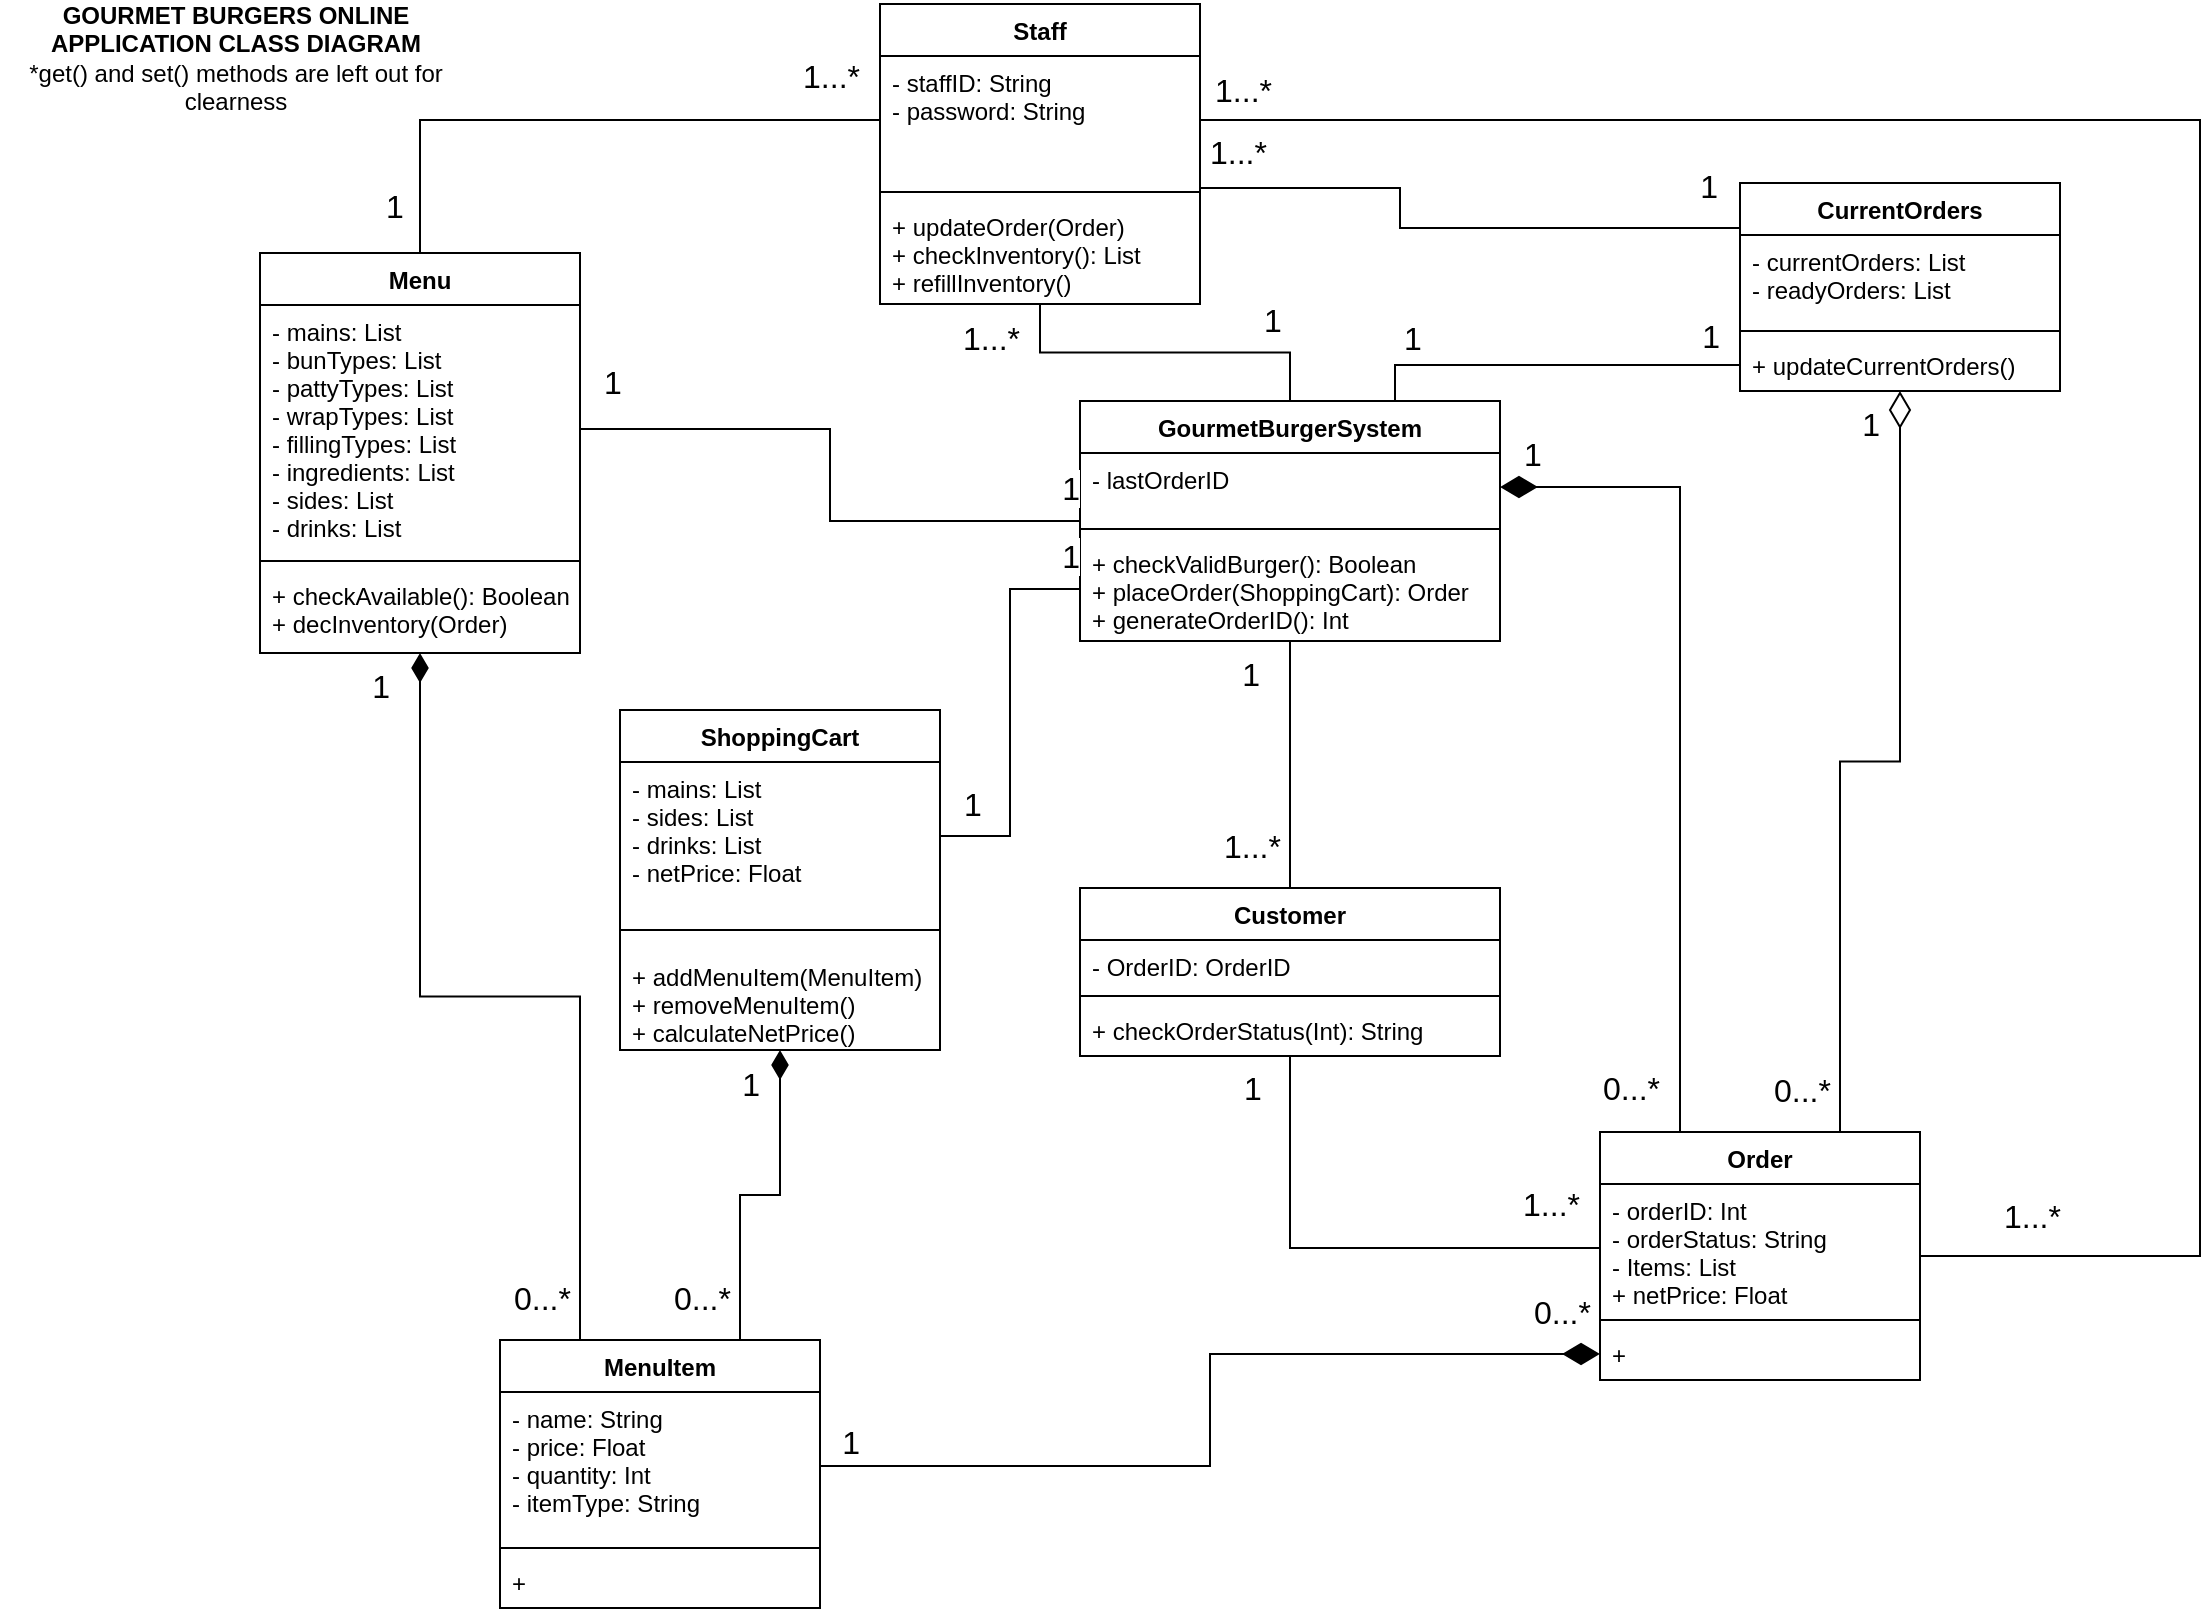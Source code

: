 <mxfile version="10.5.4"><diagram id="sMHqVmS_ihXNLHZy0iHI" name="Page-1"><mxGraphModel dx="1358" dy="824" grid="1" gridSize="10" guides="1" tooltips="1" connect="1" arrows="1" fold="1" page="1" pageScale="1" pageWidth="1169" pageHeight="827" math="0" shadow="0"><root><mxCell id="0"/><mxCell id="1" parent="0"/><mxCell id="6xyx2S-svhOi8dPvi-K7-39" value="Order" style="swimlane;fontStyle=1;align=center;verticalAlign=top;childLayout=stackLayout;horizontal=1;startSize=26;horizontalStack=0;resizeParent=1;resizeParentMax=0;resizeLast=0;collapsible=1;marginBottom=0;" vertex="1" parent="1"><mxGeometry x="800" y="582" width="160" height="124" as="geometry"><mxRectangle x="810" y="415" width="60" height="26" as="alternateBounds"/></mxGeometry></mxCell><mxCell id="6xyx2S-svhOi8dPvi-K7-40" value="- orderID: Int&#10;- orderStatus: String&#10;- Items: List &#10;+ netPrice: Float&#10;" style="text;strokeColor=none;fillColor=none;align=left;verticalAlign=top;spacingLeft=4;spacingRight=4;overflow=hidden;rotatable=0;points=[[0,0.5],[1,0.5]];portConstraint=eastwest;" vertex="1" parent="6xyx2S-svhOi8dPvi-K7-39"><mxGeometry y="26" width="160" height="64" as="geometry"/></mxCell><mxCell id="6xyx2S-svhOi8dPvi-K7-41" value="" style="line;strokeWidth=1;fillColor=none;align=left;verticalAlign=middle;spacingTop=-1;spacingLeft=3;spacingRight=3;rotatable=0;labelPosition=right;points=[];portConstraint=eastwest;" vertex="1" parent="6xyx2S-svhOi8dPvi-K7-39"><mxGeometry y="90" width="160" height="8" as="geometry"/></mxCell><mxCell id="6xyx2S-svhOi8dPvi-K7-42" value="+" style="text;strokeColor=none;fillColor=none;align=left;verticalAlign=top;spacingLeft=4;spacingRight=4;overflow=hidden;rotatable=0;points=[[0,0.5],[1,0.5]];portConstraint=eastwest;" vertex="1" parent="6xyx2S-svhOi8dPvi-K7-39"><mxGeometry y="98" width="160" height="26" as="geometry"/></mxCell><mxCell id="6xyx2S-svhOi8dPvi-K7-44" value="ShoppingCart" style="swimlane;fontStyle=1;align=center;verticalAlign=top;childLayout=stackLayout;horizontal=1;startSize=26;horizontalStack=0;resizeParent=1;resizeParentMax=0;resizeLast=0;collapsible=1;marginBottom=0;" vertex="1" parent="1"><mxGeometry x="310" y="371" width="160" height="170" as="geometry"><mxRectangle x="230" y="140" width="110" height="26" as="alternateBounds"/></mxGeometry></mxCell><mxCell id="6xyx2S-svhOi8dPvi-K7-45" value="- mains: List&#10;- sides: List&#10;- drinks: List&#10;- netPrice: Float&#10;" style="text;strokeColor=none;fillColor=none;align=left;verticalAlign=top;spacingLeft=4;spacingRight=4;overflow=hidden;rotatable=0;points=[[0,0.5],[1,0.5]];portConstraint=eastwest;" vertex="1" parent="6xyx2S-svhOi8dPvi-K7-44"><mxGeometry y="26" width="160" height="74" as="geometry"/></mxCell><mxCell id="6xyx2S-svhOi8dPvi-K7-46" value="" style="line;strokeWidth=1;fillColor=none;align=left;verticalAlign=middle;spacingTop=-1;spacingLeft=3;spacingRight=3;rotatable=0;labelPosition=right;points=[];portConstraint=eastwest;" vertex="1" parent="6xyx2S-svhOi8dPvi-K7-44"><mxGeometry y="100" width="160" height="20" as="geometry"/></mxCell><mxCell id="6xyx2S-svhOi8dPvi-K7-47" value="+ addMenuItem(MenuItem)&#10;+ removeMenuItem()&#10;+ calculateNetPrice()&#10;" style="text;strokeColor=none;fillColor=none;align=left;verticalAlign=top;spacingLeft=4;spacingRight=4;overflow=hidden;rotatable=0;points=[[0,0.5],[1,0.5]];portConstraint=eastwest;" vertex="1" parent="6xyx2S-svhOi8dPvi-K7-44"><mxGeometry y="120" width="160" height="50" as="geometry"/></mxCell><mxCell id="6xyx2S-svhOi8dPvi-K7-48" value="GourmetBurgerSystem" style="swimlane;fontStyle=1;align=center;verticalAlign=top;childLayout=stackLayout;horizontal=1;startSize=26;horizontalStack=0;resizeParent=1;resizeParentMax=0;resizeLast=0;collapsible=1;marginBottom=0;" vertex="1" parent="1"><mxGeometry x="540" y="216.5" width="210" height="120" as="geometry"><mxRectangle x="720" y="63" width="160" height="26" as="alternateBounds"/></mxGeometry></mxCell><mxCell id="6xyx2S-svhOi8dPvi-K7-49" value="- lastOrderID" style="text;strokeColor=none;fillColor=none;align=left;verticalAlign=top;spacingLeft=4;spacingRight=4;overflow=hidden;rotatable=0;points=[[0,0.5],[1,0.5]];portConstraint=eastwest;" vertex="1" parent="6xyx2S-svhOi8dPvi-K7-48"><mxGeometry y="26" width="210" height="34" as="geometry"/></mxCell><mxCell id="6xyx2S-svhOi8dPvi-K7-50" value="" style="line;strokeWidth=1;fillColor=none;align=left;verticalAlign=middle;spacingTop=-1;spacingLeft=3;spacingRight=3;rotatable=0;labelPosition=right;points=[];portConstraint=eastwest;" vertex="1" parent="6xyx2S-svhOi8dPvi-K7-48"><mxGeometry y="60" width="210" height="8" as="geometry"/></mxCell><mxCell id="6xyx2S-svhOi8dPvi-K7-51" value="+ checkValidBurger(): Boolean&#10;+ placeOrder(ShoppingCart): Order&#10;+ generateOrderID(): Int&#10;&#10;" style="text;strokeColor=none;fillColor=none;align=left;verticalAlign=top;spacingLeft=4;spacingRight=4;overflow=hidden;rotatable=0;points=[[0,0.5],[1,0.5]];portConstraint=eastwest;" vertex="1" parent="6xyx2S-svhOi8dPvi-K7-48"><mxGeometry y="68" width="210" height="52" as="geometry"/></mxCell><mxCell id="6xyx2S-svhOi8dPvi-K7-52" value="CurrentOrders" style="swimlane;fontStyle=1;align=center;verticalAlign=top;childLayout=stackLayout;horizontal=1;startSize=26;horizontalStack=0;resizeParent=1;resizeParentMax=0;resizeLast=0;collapsible=1;marginBottom=0;" vertex="1" parent="1"><mxGeometry x="870" y="107.5" width="160" height="104" as="geometry"><mxRectangle x="950" y="5" width="110" height="26" as="alternateBounds"/></mxGeometry></mxCell><mxCell id="6xyx2S-svhOi8dPvi-K7-53" value="- currentOrders: List&#10;- readyOrders: List&#10;" style="text;strokeColor=none;fillColor=none;align=left;verticalAlign=top;spacingLeft=4;spacingRight=4;overflow=hidden;rotatable=0;points=[[0,0.5],[1,0.5]];portConstraint=eastwest;" vertex="1" parent="6xyx2S-svhOi8dPvi-K7-52"><mxGeometry y="26" width="160" height="44" as="geometry"/></mxCell><mxCell id="6xyx2S-svhOi8dPvi-K7-54" value="" style="line;strokeWidth=1;fillColor=none;align=left;verticalAlign=middle;spacingTop=-1;spacingLeft=3;spacingRight=3;rotatable=0;labelPosition=right;points=[];portConstraint=eastwest;" vertex="1" parent="6xyx2S-svhOi8dPvi-K7-52"><mxGeometry y="70" width="160" height="8" as="geometry"/></mxCell><mxCell id="6xyx2S-svhOi8dPvi-K7-55" value="+ updateCurrentOrders()" style="text;strokeColor=none;fillColor=none;align=left;verticalAlign=top;spacingLeft=4;spacingRight=4;overflow=hidden;rotatable=0;points=[[0,0.5],[1,0.5]];portConstraint=eastwest;" vertex="1" parent="6xyx2S-svhOi8dPvi-K7-52"><mxGeometry y="78" width="160" height="26" as="geometry"/></mxCell><mxCell id="6xyx2S-svhOi8dPvi-K7-62" value="Staff" style="swimlane;fontStyle=1;align=center;verticalAlign=top;childLayout=stackLayout;horizontal=1;startSize=26;horizontalStack=0;resizeParent=1;resizeParentMax=0;resizeLast=0;collapsible=1;marginBottom=0;" vertex="1" parent="1"><mxGeometry x="440" y="18" width="160" height="150" as="geometry"><mxRectangle x="840" y="122" width="60" height="26" as="alternateBounds"/></mxGeometry></mxCell><mxCell id="6xyx2S-svhOi8dPvi-K7-63" value="- staffID: String&#10;- password: String&#10;" style="text;strokeColor=none;fillColor=none;align=left;verticalAlign=top;spacingLeft=4;spacingRight=4;overflow=hidden;rotatable=0;points=[[0,0.5],[1,0.5]];portConstraint=eastwest;" vertex="1" parent="6xyx2S-svhOi8dPvi-K7-62"><mxGeometry y="26" width="160" height="64" as="geometry"/></mxCell><mxCell id="6xyx2S-svhOi8dPvi-K7-64" value="" style="line;strokeWidth=1;fillColor=none;align=left;verticalAlign=middle;spacingTop=-1;spacingLeft=3;spacingRight=3;rotatable=0;labelPosition=right;points=[];portConstraint=eastwest;" vertex="1" parent="6xyx2S-svhOi8dPvi-K7-62"><mxGeometry y="90" width="160" height="8" as="geometry"/></mxCell><mxCell id="6xyx2S-svhOi8dPvi-K7-65" value="+ updateOrder(Order)&#10;+ checkInventory(): List&#10;+ refillInventory()" style="text;strokeColor=none;fillColor=none;align=left;verticalAlign=top;spacingLeft=4;spacingRight=4;overflow=hidden;rotatable=0;points=[[0,0.5],[1,0.5]];portConstraint=eastwest;" vertex="1" parent="6xyx2S-svhOi8dPvi-K7-62"><mxGeometry y="98" width="160" height="52" as="geometry"/></mxCell><mxCell id="6xyx2S-svhOi8dPvi-K7-84" value="Customer" style="swimlane;fontStyle=1;align=center;verticalAlign=top;childLayout=stackLayout;horizontal=1;startSize=26;horizontalStack=0;resizeParent=1;resizeParentMax=0;resizeLast=0;collapsible=1;marginBottom=0;" vertex="1" parent="1"><mxGeometry x="540" y="460" width="210" height="84" as="geometry"><mxRectangle x="470" y="367" width="80" height="26" as="alternateBounds"/></mxGeometry></mxCell><mxCell id="6xyx2S-svhOi8dPvi-K7-85" value="- OrderID: OrderID" style="text;strokeColor=none;fillColor=none;align=left;verticalAlign=top;spacingLeft=4;spacingRight=4;overflow=hidden;rotatable=0;points=[[0,0.5],[1,0.5]];portConstraint=eastwest;" vertex="1" parent="6xyx2S-svhOi8dPvi-K7-84"><mxGeometry y="26" width="210" height="24" as="geometry"/></mxCell><mxCell id="6xyx2S-svhOi8dPvi-K7-86" value="" style="line;strokeWidth=1;fillColor=none;align=left;verticalAlign=middle;spacingTop=-1;spacingLeft=3;spacingRight=3;rotatable=0;labelPosition=right;points=[];portConstraint=eastwest;" vertex="1" parent="6xyx2S-svhOi8dPvi-K7-84"><mxGeometry y="50" width="210" height="8" as="geometry"/></mxCell><mxCell id="6xyx2S-svhOi8dPvi-K7-87" value="+ checkOrderStatus(Int): String" style="text;strokeColor=none;fillColor=none;align=left;verticalAlign=top;spacingLeft=4;spacingRight=4;overflow=hidden;rotatable=0;points=[[0,0.5],[1,0.5]];portConstraint=eastwest;" vertex="1" parent="6xyx2S-svhOi8dPvi-K7-84"><mxGeometry y="58" width="210" height="26" as="geometry"/></mxCell><mxCell id="6xyx2S-svhOi8dPvi-K7-113" value="&lt;b&gt;GOURMET BURGERS ONLINE APPLICATION CLASS DIAGRAM&lt;br&gt;&lt;/b&gt;*get() and set() methods are left out for clearness&lt;br&gt;" style="text;html=1;strokeColor=none;fillColor=none;align=center;verticalAlign=middle;whiteSpace=wrap;rounded=0;" vertex="1" parent="1"><mxGeometry y="35" width="236" height="20" as="geometry"/></mxCell><mxCell id="6xyx2S-svhOi8dPvi-K7-1" value="MenuItem" style="swimlane;fontStyle=1;align=center;verticalAlign=top;childLayout=stackLayout;horizontal=1;startSize=26;horizontalStack=0;resizeParent=1;resizeParentMax=0;resizeLast=0;collapsible=1;marginBottom=0;" vertex="1" parent="1"><mxGeometry x="250" y="686" width="160" height="134" as="geometry"><mxRectangle x="118" y="302" width="90" height="26" as="alternateBounds"/></mxGeometry></mxCell><mxCell id="6xyx2S-svhOi8dPvi-K7-2" value="- name: String&#10;- price: Float&#10;- quantity: Int&#10;- itemType: String&#10;" style="text;strokeColor=none;fillColor=none;align=left;verticalAlign=top;spacingLeft=4;spacingRight=4;overflow=hidden;rotatable=0;points=[[0,0.5],[1,0.5]];portConstraint=eastwest;" vertex="1" parent="6xyx2S-svhOi8dPvi-K7-1"><mxGeometry y="26" width="160" height="74" as="geometry"/></mxCell><mxCell id="6xyx2S-svhOi8dPvi-K7-3" value="" style="line;strokeWidth=1;fillColor=none;align=left;verticalAlign=middle;spacingTop=-1;spacingLeft=3;spacingRight=3;rotatable=0;labelPosition=right;points=[];portConstraint=eastwest;" vertex="1" parent="6xyx2S-svhOi8dPvi-K7-1"><mxGeometry y="100" width="160" height="8" as="geometry"/></mxCell><mxCell id="6xyx2S-svhOi8dPvi-K7-4" value="+" style="text;strokeColor=none;fillColor=none;align=left;verticalAlign=top;spacingLeft=4;spacingRight=4;overflow=hidden;rotatable=0;points=[[0,0.5],[1,0.5]];portConstraint=eastwest;" vertex="1" parent="6xyx2S-svhOi8dPvi-K7-1"><mxGeometry y="108" width="160" height="26" as="geometry"/></mxCell><mxCell id="Rp3ECZAvoWAGJYIvScvn-1" value="" style="endArrow=none;html=1;endSize=12;startArrow=none;startSize=14;startFill=0;edgeStyle=orthogonalEdgeStyle;strokeWidth=1;rounded=0;endFill=0;" edge="1" parent="1" source="6xyx2S-svhOi8dPvi-K7-84" target="6xyx2S-svhOi8dPvi-K7-48"><mxGeometry relative="1" as="geometry"><mxPoint x="450" y="476.5" as="sourcePoint"/><mxPoint x="610" y="476.5" as="targetPoint"/></mxGeometry></mxCell><mxCell id="Rp3ECZAvoWAGJYIvScvn-2" value="1...*" style="resizable=0;html=1;align=left;verticalAlign=top;labelBackgroundColor=#ffffff;fontSize=16;" connectable="0" vertex="1" parent="Rp3ECZAvoWAGJYIvScvn-1"><mxGeometry x="-1" relative="1" as="geometry"><mxPoint x="-35" y="-37" as="offset"/></mxGeometry></mxCell><mxCell id="Rp3ECZAvoWAGJYIvScvn-3" value="1" style="resizable=0;html=1;align=right;verticalAlign=top;labelBackgroundColor=#ffffff;fontSize=16;" connectable="0" vertex="1" parent="Rp3ECZAvoWAGJYIvScvn-1"><mxGeometry x="1" relative="1" as="geometry"><mxPoint x="-15" y="0.5" as="offset"/></mxGeometry></mxCell><mxCell id="Rp3ECZAvoWAGJYIvScvn-4" value="" style="endArrow=none;html=1;endSize=12;startArrow=none;startSize=14;startFill=0;edgeStyle=orthogonalEdgeStyle;strokeWidth=1;rounded=0;endFill=0;" edge="1" parent="1" source="6xyx2S-svhOi8dPvi-K7-84" target="6xyx2S-svhOi8dPvi-K7-40"><mxGeometry relative="1" as="geometry"><mxPoint x="535" y="527" as="sourcePoint"/><mxPoint x="655" y="386.5" as="targetPoint"/></mxGeometry></mxCell><mxCell id="Rp3ECZAvoWAGJYIvScvn-5" value="1" style="resizable=0;html=1;align=left;verticalAlign=top;labelBackgroundColor=#ffffff;fontSize=16;" connectable="0" vertex="1" parent="Rp3ECZAvoWAGJYIvScvn-4"><mxGeometry x="-1" relative="1" as="geometry"><mxPoint x="-25.5" as="offset"/></mxGeometry></mxCell><mxCell id="Rp3ECZAvoWAGJYIvScvn-6" value="1...*" style="resizable=0;html=1;align=right;verticalAlign=top;labelBackgroundColor=#ffffff;fontSize=16;" connectable="0" vertex="1" parent="Rp3ECZAvoWAGJYIvScvn-4"><mxGeometry x="1" relative="1" as="geometry"><mxPoint x="-10" y="-38" as="offset"/></mxGeometry></mxCell><mxCell id="Rp3ECZAvoWAGJYIvScvn-11" value="" style="endArrow=none;html=1;endSize=12;startArrow=none;startSize=14;startFill=0;edgeStyle=orthogonalEdgeStyle;strokeWidth=1;rounded=0;endFill=0;exitX=1;exitY=0.5;exitDx=0;exitDy=0;" edge="1" parent="1" source="S0i_o-i3XT-OXyGcGNCF-2" target="6xyx2S-svhOi8dPvi-K7-48"><mxGeometry relative="1" as="geometry"><mxPoint x="330" y="230" as="sourcePoint"/><mxPoint x="440" y="336.5" as="targetPoint"/></mxGeometry></mxCell><mxCell id="Rp3ECZAvoWAGJYIvScvn-12" value="1" style="resizable=0;html=1;align=left;verticalAlign=top;labelBackgroundColor=#ffffff;fontSize=16;" connectable="0" vertex="1" parent="Rp3ECZAvoWAGJYIvScvn-11"><mxGeometry x="-1" relative="1" as="geometry"><mxPoint x="10" y="-40" as="offset"/></mxGeometry></mxCell><mxCell id="Rp3ECZAvoWAGJYIvScvn-13" value="1" style="resizable=0;html=1;align=right;verticalAlign=top;labelBackgroundColor=#ffffff;fontSize=16;" connectable="0" vertex="1" parent="Rp3ECZAvoWAGJYIvScvn-11"><mxGeometry x="1" relative="1" as="geometry"><mxPoint y="-32.5" as="offset"/></mxGeometry></mxCell><mxCell id="S0i_o-i3XT-OXyGcGNCF-1" value="Menu" style="swimlane;fontStyle=1;align=center;verticalAlign=top;childLayout=stackLayout;horizontal=1;startSize=26;horizontalStack=0;resizeParent=1;resizeParentMax=0;resizeLast=0;collapsible=1;marginBottom=0;" vertex="1" parent="1"><mxGeometry x="130" y="142.5" width="160" height="200" as="geometry"><mxRectangle x="118" y="302" width="90" height="26" as="alternateBounds"/></mxGeometry></mxCell><mxCell id="S0i_o-i3XT-OXyGcGNCF-2" value="- mains: List&#10;- bunTypes: List&#10;- pattyTypes: List&#10;- wrapTypes: List&#10;- fillingTypes: List&#10;- ingredients: List&#10;- sides: List&#10;- drinks: List&#10;&#10;" style="text;strokeColor=none;fillColor=none;align=left;verticalAlign=top;spacingLeft=4;spacingRight=4;overflow=hidden;rotatable=0;points=[[0,0.5],[1,0.5]];portConstraint=eastwest;" vertex="1" parent="S0i_o-i3XT-OXyGcGNCF-1"><mxGeometry y="26" width="160" height="124" as="geometry"/></mxCell><mxCell id="S0i_o-i3XT-OXyGcGNCF-3" value="" style="line;strokeWidth=1;fillColor=none;align=left;verticalAlign=middle;spacingTop=-1;spacingLeft=3;spacingRight=3;rotatable=0;labelPosition=right;points=[];portConstraint=eastwest;" vertex="1" parent="S0i_o-i3XT-OXyGcGNCF-1"><mxGeometry y="150" width="160" height="8" as="geometry"/></mxCell><mxCell id="S0i_o-i3XT-OXyGcGNCF-4" value="+ checkAvailable(): Boolean&#10;+ decInventory(Order)&#10;" style="text;strokeColor=none;fillColor=none;align=left;verticalAlign=top;spacingLeft=4;spacingRight=4;overflow=hidden;rotatable=0;points=[[0,0.5],[1,0.5]];portConstraint=eastwest;" vertex="1" parent="S0i_o-i3XT-OXyGcGNCF-1"><mxGeometry y="158" width="160" height="42" as="geometry"/></mxCell><mxCell id="Rp3ECZAvoWAGJYIvScvn-23" value="" style="endArrow=none;html=1;endSize=12;startArrow=none;startSize=14;startFill=0;edgeStyle=orthogonalEdgeStyle;strokeWidth=1;rounded=0;endFill=0;" edge="1" parent="1" source="6xyx2S-svhOi8dPvi-K7-45" target="6xyx2S-svhOi8dPvi-K7-51"><mxGeometry relative="1" as="geometry"><mxPoint x="289.647" y="258.529" as="sourcePoint"/><mxPoint x="370" y="173.824" as="targetPoint"/></mxGeometry></mxCell><mxCell id="Rp3ECZAvoWAGJYIvScvn-24" value="1" style="resizable=0;html=1;align=left;verticalAlign=top;labelBackgroundColor=#ffffff;fontSize=16;" connectable="0" vertex="1" parent="Rp3ECZAvoWAGJYIvScvn-23"><mxGeometry x="-1" relative="1" as="geometry"><mxPoint x="10" y="-32" as="offset"/></mxGeometry></mxCell><mxCell id="Rp3ECZAvoWAGJYIvScvn-25" value="1" style="resizable=0;html=1;align=right;verticalAlign=top;labelBackgroundColor=#ffffff;fontSize=16;" connectable="0" vertex="1" parent="Rp3ECZAvoWAGJYIvScvn-23"><mxGeometry x="1" relative="1" as="geometry"><mxPoint y="-32.5" as="offset"/></mxGeometry></mxCell><mxCell id="Rp3ECZAvoWAGJYIvScvn-26" value="" style="endArrow=none;html=1;endSize=12;startArrow=none;startSize=14;startFill=0;edgeStyle=orthogonalEdgeStyle;strokeWidth=1;rounded=0;endFill=0;exitX=0.5;exitY=0;exitDx=0;exitDy=0;" edge="1" parent="1" source="S0i_o-i3XT-OXyGcGNCF-1" target="6xyx2S-svhOi8dPvi-K7-63"><mxGeometry relative="1" as="geometry"><mxPoint x="280.029" y="307" as="sourcePoint"/><mxPoint x="434.5" y="402.529" as="targetPoint"/></mxGeometry></mxCell><mxCell id="Rp3ECZAvoWAGJYIvScvn-27" value="1" style="resizable=0;html=1;align=left;verticalAlign=top;labelBackgroundColor=#ffffff;fontSize=16;" connectable="0" vertex="1" parent="Rp3ECZAvoWAGJYIvScvn-26"><mxGeometry x="-1" relative="1" as="geometry"><mxPoint x="-19.5" y="-39.5" as="offset"/></mxGeometry></mxCell><mxCell id="Rp3ECZAvoWAGJYIvScvn-28" value="1...*" style="resizable=0;html=1;align=right;verticalAlign=top;labelBackgroundColor=#ffffff;fontSize=16;" connectable="0" vertex="1" parent="Rp3ECZAvoWAGJYIvScvn-26"><mxGeometry x="1" relative="1" as="geometry"><mxPoint x="-10" y="-38" as="offset"/></mxGeometry></mxCell><mxCell id="Rp3ECZAvoWAGJYIvScvn-29" value="" style="endArrow=diamondThin;html=1;endSize=12;startArrow=none;startSize=16;startFill=0;edgeStyle=orthogonalEdgeStyle;strokeWidth=1;rounded=0;endFill=1;exitX=0.75;exitY=0;exitDx=0;exitDy=0;" edge="1" parent="1" source="6xyx2S-svhOi8dPvi-K7-1" target="6xyx2S-svhOi8dPvi-K7-44"><mxGeometry relative="1" as="geometry"><mxPoint x="150" y="486.0" as="sourcePoint"/><mxPoint x="150" y="402.5" as="targetPoint"/></mxGeometry></mxCell><mxCell id="Rp3ECZAvoWAGJYIvScvn-30" value="0...*" style="resizable=0;html=1;align=left;verticalAlign=top;labelBackgroundColor=#ffffff;fontSize=16;" connectable="0" vertex="1" parent="Rp3ECZAvoWAGJYIvScvn-29"><mxGeometry x="-1" relative="1" as="geometry"><mxPoint x="-35" y="-37" as="offset"/></mxGeometry></mxCell><mxCell id="Rp3ECZAvoWAGJYIvScvn-31" value="1" style="resizable=0;html=1;align=right;verticalAlign=top;labelBackgroundColor=#ffffff;fontSize=16;" connectable="0" vertex="1" parent="Rp3ECZAvoWAGJYIvScvn-29"><mxGeometry x="1" relative="1" as="geometry"><mxPoint x="-10" y="0.5" as="offset"/></mxGeometry></mxCell><mxCell id="Rp3ECZAvoWAGJYIvScvn-32" value="" style="endArrow=diamondThin;html=1;endSize=12;startArrow=none;startSize=16;startFill=0;edgeStyle=orthogonalEdgeStyle;strokeWidth=1;rounded=0;endFill=1;exitX=0.25;exitY=0;exitDx=0;exitDy=0;" edge="1" parent="1" source="6xyx2S-svhOi8dPvi-K7-1" target="S0i_o-i3XT-OXyGcGNCF-1"><mxGeometry relative="1" as="geometry"><mxPoint x="80" y="650" as="sourcePoint"/><mxPoint x="200" y="234.235" as="targetPoint"/></mxGeometry></mxCell><mxCell id="Rp3ECZAvoWAGJYIvScvn-33" value="0...*" style="resizable=0;html=1;align=left;verticalAlign=top;labelBackgroundColor=#ffffff;fontSize=16;" connectable="0" vertex="1" parent="Rp3ECZAvoWAGJYIvScvn-32"><mxGeometry x="-1" relative="1" as="geometry"><mxPoint x="-35" y="-37" as="offset"/></mxGeometry></mxCell><mxCell id="Rp3ECZAvoWAGJYIvScvn-34" value="1" style="resizable=0;html=1;align=right;verticalAlign=top;labelBackgroundColor=#ffffff;fontSize=16;" connectable="0" vertex="1" parent="Rp3ECZAvoWAGJYIvScvn-32"><mxGeometry x="1" relative="1" as="geometry"><mxPoint x="-15" y="0.5" as="offset"/></mxGeometry></mxCell><mxCell id="Rp3ECZAvoWAGJYIvScvn-37" value="" style="endArrow=none;html=1;endSize=12;startArrow=diamondThin;startSize=16;startFill=1;edgeStyle=orthogonalEdgeStyle;strokeWidth=1;rounded=0;endFill=0;exitX=0;exitY=0.5;exitDx=0;exitDy=0;entryX=1;entryY=0.5;entryDx=0;entryDy=0;" edge="1" parent="1" source="6xyx2S-svhOi8dPvi-K7-42" target="6xyx2S-svhOi8dPvi-K7-2"><mxGeometry relative="1" as="geometry"><mxPoint x="380.235" y="696.588" as="sourcePoint"/><mxPoint x="429.647" y="570.0" as="targetPoint"/></mxGeometry></mxCell><mxCell id="Rp3ECZAvoWAGJYIvScvn-38" value="0...*" style="resizable=0;html=1;align=left;verticalAlign=top;labelBackgroundColor=#ffffff;fontSize=16;" connectable="0" vertex="1" parent="Rp3ECZAvoWAGJYIvScvn-37"><mxGeometry x="-1" relative="1" as="geometry"><mxPoint x="-35" y="-37" as="offset"/></mxGeometry></mxCell><mxCell id="Rp3ECZAvoWAGJYIvScvn-39" value="1" style="resizable=0;html=1;align=right;verticalAlign=top;labelBackgroundColor=#ffffff;fontSize=16;" connectable="0" vertex="1" parent="Rp3ECZAvoWAGJYIvScvn-37"><mxGeometry x="1" relative="1" as="geometry"><mxPoint x="20" y="-28" as="offset"/></mxGeometry></mxCell><mxCell id="Rp3ECZAvoWAGJYIvScvn-40" value="" style="endArrow=none;html=1;endSize=12;startArrow=diamondThin;startSize=16;startFill=1;edgeStyle=orthogonalEdgeStyle;strokeWidth=1;rounded=0;endFill=0;exitX=1;exitY=0.5;exitDx=0;exitDy=0;entryX=0.25;entryY=0;entryDx=0;entryDy=0;" edge="1" parent="1" source="6xyx2S-svhOi8dPvi-K7-49" target="6xyx2S-svhOi8dPvi-K7-39"><mxGeometry relative="1" as="geometry"><mxPoint x="380.235" y="696.588" as="sourcePoint"/><mxPoint x="429.647" y="570.0" as="targetPoint"/></mxGeometry></mxCell><mxCell id="Rp3ECZAvoWAGJYIvScvn-41" value="1" style="resizable=0;html=1;align=left;verticalAlign=top;labelBackgroundColor=#ffffff;fontSize=16;" connectable="0" vertex="1" parent="Rp3ECZAvoWAGJYIvScvn-40"><mxGeometry x="-1" relative="1" as="geometry"><mxPoint x="10" y="-32.5" as="offset"/></mxGeometry></mxCell><mxCell id="Rp3ECZAvoWAGJYIvScvn-42" value="0...*" style="resizable=0;html=1;align=right;verticalAlign=top;labelBackgroundColor=#ffffff;fontSize=16;" connectable="0" vertex="1" parent="Rp3ECZAvoWAGJYIvScvn-40"><mxGeometry x="1" relative="1" as="geometry"><mxPoint x="-9.5" y="-38" as="offset"/></mxGeometry></mxCell><mxCell id="Rp3ECZAvoWAGJYIvScvn-44" value="" style="endArrow=none;html=1;endSize=12;startArrow=none;startSize=14;startFill=0;edgeStyle=orthogonalEdgeStyle;strokeWidth=1;rounded=0;endFill=0;entryX=1;entryY=0.5;entryDx=0;entryDy=0;" edge="1" parent="1" source="6xyx2S-svhOi8dPvi-K7-39" target="6xyx2S-svhOi8dPvi-K7-63"><mxGeometry relative="1" as="geometry"><mxPoint x="840" y="258.5" as="sourcePoint"/><mxPoint x="640" y="76" as="targetPoint"/><Array as="points"><mxPoint x="1100" y="644"/><mxPoint x="1100" y="76"/></Array></mxGeometry></mxCell><mxCell id="Rp3ECZAvoWAGJYIvScvn-45" value="1...*" style="resizable=0;html=1;align=left;verticalAlign=top;labelBackgroundColor=#ffffff;fontSize=16;" connectable="0" vertex="1" parent="Rp3ECZAvoWAGJYIvScvn-44"><mxGeometry x="-1" relative="1" as="geometry"><mxPoint x="40" y="-36" as="offset"/></mxGeometry></mxCell><mxCell id="Rp3ECZAvoWAGJYIvScvn-46" value="1...*" style="resizable=0;html=1;align=right;verticalAlign=top;labelBackgroundColor=#ffffff;fontSize=16;" connectable="0" vertex="1" parent="Rp3ECZAvoWAGJYIvScvn-44"><mxGeometry x="1" relative="1" as="geometry"><mxPoint x="36.5" y="-31" as="offset"/></mxGeometry></mxCell><mxCell id="Rp3ECZAvoWAGJYIvScvn-47" value="" style="endArrow=none;html=1;endSize=12;startArrow=none;startSize=14;startFill=0;edgeStyle=orthogonalEdgeStyle;strokeWidth=1;rounded=0;endFill=0;exitX=0.75;exitY=0;exitDx=0;exitDy=0;" edge="1" parent="1" source="6xyx2S-svhOi8dPvi-K7-48" target="6xyx2S-svhOi8dPvi-K7-55"><mxGeometry relative="1" as="geometry"><mxPoint x="790" y="70" as="sourcePoint"/><mxPoint x="870" y="-62.941" as="targetPoint"/></mxGeometry></mxCell><mxCell id="Rp3ECZAvoWAGJYIvScvn-48" value="1" style="resizable=0;html=1;align=left;verticalAlign=top;labelBackgroundColor=#ffffff;fontSize=16;" connectable="0" vertex="1" parent="Rp3ECZAvoWAGJYIvScvn-47"><mxGeometry x="-1" relative="1" as="geometry"><mxPoint x="2.5" y="-48" as="offset"/></mxGeometry></mxCell><mxCell id="Rp3ECZAvoWAGJYIvScvn-49" value="1" style="resizable=0;html=1;align=right;verticalAlign=top;labelBackgroundColor=#ffffff;fontSize=16;" connectable="0" vertex="1" parent="Rp3ECZAvoWAGJYIvScvn-47"><mxGeometry x="1" relative="1" as="geometry"><mxPoint x="-10" y="-30.5" as="offset"/></mxGeometry></mxCell><mxCell id="Rp3ECZAvoWAGJYIvScvn-50" value="" style="endArrow=none;html=1;endSize=12;startArrow=none;startSize=14;startFill=0;strokeWidth=1;rounded=0;endFill=0;exitX=0.5;exitY=0;exitDx=0;exitDy=0;edgeStyle=orthogonalEdgeStyle;" edge="1" parent="1" source="6xyx2S-svhOi8dPvi-K7-48" target="6xyx2S-svhOi8dPvi-K7-62"><mxGeometry relative="1" as="geometry"><mxPoint x="707.294" y="226" as="sourcePoint"/><mxPoint x="660" y="100" as="targetPoint"/></mxGeometry></mxCell><mxCell id="Rp3ECZAvoWAGJYIvScvn-51" value="1" style="resizable=0;html=1;align=left;verticalAlign=top;labelBackgroundColor=#ffffff;fontSize=16;" connectable="0" vertex="1" parent="Rp3ECZAvoWAGJYIvScvn-50"><mxGeometry x="-1" relative="1" as="geometry"><mxPoint x="-15.5" y="-56.5" as="offset"/></mxGeometry></mxCell><mxCell id="Rp3ECZAvoWAGJYIvScvn-52" value="1...*" style="resizable=0;html=1;align=right;verticalAlign=top;labelBackgroundColor=#ffffff;fontSize=16;" connectable="0" vertex="1" parent="Rp3ECZAvoWAGJYIvScvn-50"><mxGeometry x="1" relative="1" as="geometry"><mxPoint x="-9.5" y="0.5" as="offset"/></mxGeometry></mxCell><mxCell id="bhBmp-ExNTvfwC7qNoJ1-1" value="" style="endArrow=none;html=1;endSize=12;startArrow=none;startSize=14;startFill=0;edgeStyle=orthogonalEdgeStyle;strokeWidth=1;rounded=0;endFill=0;" edge="1" parent="1" source="6xyx2S-svhOi8dPvi-K7-62" target="6xyx2S-svhOi8dPvi-K7-52"><mxGeometry relative="1" as="geometry"><mxPoint x="1160" y="180" as="sourcePoint"/><mxPoint x="1160" y="56.5" as="targetPoint"/><Array as="points"><mxPoint x="700" y="110"/><mxPoint x="700" y="130"/></Array></mxGeometry></mxCell><mxCell id="bhBmp-ExNTvfwC7qNoJ1-2" value="1...*" style="resizable=0;html=1;align=left;verticalAlign=top;labelBackgroundColor=#ffffff;fontSize=16;" connectable="0" vertex="1" parent="bhBmp-ExNTvfwC7qNoJ1-1"><mxGeometry x="-1" relative="1" as="geometry"><mxPoint x="3" y="-34" as="offset"/></mxGeometry></mxCell><mxCell id="bhBmp-ExNTvfwC7qNoJ1-3" value="1" style="resizable=0;html=1;align=right;verticalAlign=top;labelBackgroundColor=#ffffff;fontSize=16;" connectable="0" vertex="1" parent="bhBmp-ExNTvfwC7qNoJ1-1"><mxGeometry x="1" relative="1" as="geometry"><mxPoint x="-10.5" y="-37" as="offset"/></mxGeometry></mxCell><mxCell id="bhBmp-ExNTvfwC7qNoJ1-4" value="" style="endArrow=diamondThin;html=1;endSize=16;startArrow=none;startSize=16;startFill=0;edgeStyle=orthogonalEdgeStyle;strokeWidth=1;rounded=0;endFill=0;exitX=0.75;exitY=0;exitDx=0;exitDy=0;" edge="1" parent="1" source="6xyx2S-svhOi8dPvi-K7-39" target="6xyx2S-svhOi8dPvi-K7-52"><mxGeometry relative="1" as="geometry"><mxPoint x="950" y="460" as="sourcePoint"/><mxPoint x="970" y="314.412" as="targetPoint"/></mxGeometry></mxCell><mxCell id="bhBmp-ExNTvfwC7qNoJ1-5" value="0...*" style="resizable=0;html=1;align=left;verticalAlign=top;labelBackgroundColor=#ffffff;fontSize=16;" connectable="0" vertex="1" parent="bhBmp-ExNTvfwC7qNoJ1-4"><mxGeometry x="-1" relative="1" as="geometry"><mxPoint x="-35" y="-37" as="offset"/></mxGeometry></mxCell><mxCell id="bhBmp-ExNTvfwC7qNoJ1-6" value="1" style="resizable=0;html=1;align=right;verticalAlign=top;labelBackgroundColor=#ffffff;fontSize=16;" connectable="0" vertex="1" parent="bhBmp-ExNTvfwC7qNoJ1-4"><mxGeometry x="1" relative="1" as="geometry"><mxPoint x="-10" y="0.5" as="offset"/></mxGeometry></mxCell></root></mxGraphModel></diagram><diagram id="3lbNQjqt5Pks0l7uC0TO" name="Page-2"><mxGraphModel dx="1154" dy="700" grid="1" gridSize="10" guides="1" tooltips="1" connect="1" arrows="1" fold="1" page="1" pageScale="1" pageWidth="1169" pageHeight="827" math="0" shadow="0"><root><mxCell id="secVT5Hyn6psRYROF0aT-0"/><mxCell id="secVT5Hyn6psRYROF0aT-1" parent="secVT5Hyn6psRYROF0aT-0"/><mxCell id="8PEDorTkw64Rpb1r4vfR-40" value="" style="group" vertex="1" connectable="0" parent="secVT5Hyn6psRYROF0aT-1"><mxGeometry x="48" y="35" width="724" height="476" as="geometry"/></mxCell><mxCell id="8PEDorTkw64Rpb1r4vfR-5" value="" style="group" vertex="1" connectable="0" parent="8PEDorTkw64Rpb1r4vfR-40"><mxGeometry width="724" height="476" as="geometry"/></mxCell><mxCell id="8PEDorTkw64Rpb1r4vfR-6" value="MenuItem" style="swimlane;fontStyle=1;align=center;verticalAlign=top;childLayout=stackLayout;horizontal=1;startSize=26;horizontalStack=0;resizeParent=1;resizeParentMax=0;resizeLast=0;collapsible=1;marginBottom=0;" vertex="1" parent="8PEDorTkw64Rpb1r4vfR-5"><mxGeometry x="280" width="160" height="104" as="geometry"><mxRectangle x="118" y="302" width="90" height="26" as="alternateBounds"/></mxGeometry></mxCell><mxCell id="8PEDorTkw64Rpb1r4vfR-7" value="- name: String&#10;- price: Float&#10;- quantity: Int&#10;" style="text;strokeColor=none;fillColor=none;align=left;verticalAlign=top;spacingLeft=4;spacingRight=4;overflow=hidden;rotatable=0;points=[[0,0.5],[1,0.5]];portConstraint=eastwest;" vertex="1" parent="8PEDorTkw64Rpb1r4vfR-6"><mxGeometry y="26" width="160" height="44" as="geometry"/></mxCell><mxCell id="8PEDorTkw64Rpb1r4vfR-8" value="" style="line;strokeWidth=1;fillColor=none;align=left;verticalAlign=middle;spacingTop=-1;spacingLeft=3;spacingRight=3;rotatable=0;labelPosition=right;points=[];portConstraint=eastwest;" vertex="1" parent="8PEDorTkw64Rpb1r4vfR-6"><mxGeometry y="70" width="160" height="8" as="geometry"/></mxCell><mxCell id="8PEDorTkw64Rpb1r4vfR-9" value="+ method(type): type" style="text;strokeColor=none;fillColor=none;align=left;verticalAlign=top;spacingLeft=4;spacingRight=4;overflow=hidden;rotatable=0;points=[[0,0.5],[1,0.5]];portConstraint=eastwest;" vertex="1" parent="8PEDorTkw64Rpb1r4vfR-6"><mxGeometry y="78" width="160" height="26" as="geometry"/></mxCell><mxCell id="8PEDorTkw64Rpb1r4vfR-10" style="edgeStyle=orthogonalEdgeStyle;rounded=0;orthogonalLoop=1;jettySize=auto;html=1;exitX=0.5;exitY=0;exitDx=0;exitDy=0;startArrow=none;startFill=0;endArrow=block;endFill=0;endSize=16;strokeWidth=1;" edge="1" parent="8PEDorTkw64Rpb1r4vfR-5" source="8PEDorTkw64Rpb1r4vfR-11" target="8PEDorTkw64Rpb1r4vfR-6"><mxGeometry relative="1" as="geometry"/></mxCell><mxCell id="8PEDorTkw64Rpb1r4vfR-11" value="Main" style="swimlane;fontStyle=1;align=center;verticalAlign=top;childLayout=stackLayout;horizontal=1;startSize=26;horizontalStack=0;resizeParent=1;resizeParentMax=0;resizeLast=0;collapsible=1;marginBottom=0;" vertex="1" parent="8PEDorTkw64Rpb1r4vfR-5"><mxGeometry x="90" y="179" width="160" height="124" as="geometry"><mxRectangle x="65.5" y="462" width="60" height="26" as="alternateBounds"/></mxGeometry></mxCell><mxCell id="8PEDorTkw64Rpb1r4vfR-12" value="- breadType: String&#10;- fillingType: String&#10;- ingredients: Undecided&#10;" style="text;strokeColor=none;fillColor=none;align=left;verticalAlign=top;spacingLeft=4;spacingRight=4;overflow=hidden;rotatable=0;points=[[0,0.5],[1,0.5]];portConstraint=eastwest;" vertex="1" parent="8PEDorTkw64Rpb1r4vfR-11"><mxGeometry y="26" width="160" height="64" as="geometry"/></mxCell><mxCell id="8PEDorTkw64Rpb1r4vfR-13" value="" style="line;strokeWidth=1;fillColor=none;align=left;verticalAlign=middle;spacingTop=-1;spacingLeft=3;spacingRight=3;rotatable=0;labelPosition=right;points=[];portConstraint=eastwest;" vertex="1" parent="8PEDorTkw64Rpb1r4vfR-11"><mxGeometry y="90" width="160" height="8" as="geometry"/></mxCell><mxCell id="8PEDorTkw64Rpb1r4vfR-14" value="+ method(type): type" style="text;strokeColor=none;fillColor=none;align=left;verticalAlign=top;spacingLeft=4;spacingRight=4;overflow=hidden;rotatable=0;points=[[0,0.5],[1,0.5]];portConstraint=eastwest;" vertex="1" parent="8PEDorTkw64Rpb1r4vfR-11"><mxGeometry y="98" width="160" height="26" as="geometry"/></mxCell><mxCell id="8PEDorTkw64Rpb1r4vfR-15" value="" style="edgeStyle=orthogonalEdgeStyle;rounded=0;orthogonalLoop=1;jettySize=auto;html=1;startArrow=none;startFill=0;endArrow=block;endFill=0;endSize=16;strokeWidth=1;" edge="1" parent="8PEDorTkw64Rpb1r4vfR-5" source="8PEDorTkw64Rpb1r4vfR-16" target="8PEDorTkw64Rpb1r4vfR-11"><mxGeometry relative="1" as="geometry"/></mxCell><mxCell id="8PEDorTkw64Rpb1r4vfR-16" value="Burger" style="swimlane;fontStyle=1;align=center;verticalAlign=top;childLayout=stackLayout;horizontal=1;startSize=26;horizontalStack=0;resizeParent=1;resizeParentMax=0;resizeLast=0;collapsible=1;marginBottom=0;" vertex="1" parent="8PEDorTkw64Rpb1r4vfR-5"><mxGeometry y="372" width="160" height="104" as="geometry"><mxRectangle x="5" y="607" width="70" height="26" as="alternateBounds"/></mxGeometry></mxCell><mxCell id="8PEDorTkw64Rpb1r4vfR-17" value="- numBuns: Int &#10;- numPatties: Int&#10;" style="text;strokeColor=none;fillColor=none;align=left;verticalAlign=top;spacingLeft=4;spacingRight=4;overflow=hidden;rotatable=0;points=[[0,0.5],[1,0.5]];portConstraint=eastwest;" vertex="1" parent="8PEDorTkw64Rpb1r4vfR-16"><mxGeometry y="26" width="160" height="44" as="geometry"/></mxCell><mxCell id="8PEDorTkw64Rpb1r4vfR-18" value="" style="line;strokeWidth=1;fillColor=none;align=left;verticalAlign=middle;spacingTop=-1;spacingLeft=3;spacingRight=3;rotatable=0;labelPosition=right;points=[];portConstraint=eastwest;" vertex="1" parent="8PEDorTkw64Rpb1r4vfR-16"><mxGeometry y="70" width="160" height="8" as="geometry"/></mxCell><mxCell id="8PEDorTkw64Rpb1r4vfR-19" value="+ method(type): type" style="text;strokeColor=none;fillColor=none;align=left;verticalAlign=top;spacingLeft=4;spacingRight=4;overflow=hidden;rotatable=0;points=[[0,0.5],[1,0.5]];portConstraint=eastwest;" vertex="1" parent="8PEDorTkw64Rpb1r4vfR-16"><mxGeometry y="78" width="160" height="26" as="geometry"/></mxCell><mxCell id="8PEDorTkw64Rpb1r4vfR-20" value="" style="edgeStyle=orthogonalEdgeStyle;rounded=0;orthogonalLoop=1;jettySize=auto;html=1;startArrow=none;startFill=0;endArrow=block;endFill=0;endSize=16;strokeWidth=1;" edge="1" parent="8PEDorTkw64Rpb1r4vfR-5" source="8PEDorTkw64Rpb1r4vfR-21" target="8PEDorTkw64Rpb1r4vfR-11"><mxGeometry relative="1" as="geometry"/></mxCell><mxCell id="8PEDorTkw64Rpb1r4vfR-21" value="Wrap" style="swimlane;fontStyle=1;align=center;verticalAlign=top;childLayout=stackLayout;horizontal=1;startSize=26;horizontalStack=0;resizeParent=1;resizeParentMax=0;resizeLast=0;collapsible=1;marginBottom=0;" vertex="1" parent="8PEDorTkw64Rpb1r4vfR-5"><mxGeometry x="175" y="372" width="160" height="34" as="geometry"><mxRectangle x="125.5" y="607" width="60" height="26" as="alternateBounds"/></mxGeometry></mxCell><mxCell id="8PEDorTkw64Rpb1r4vfR-22" value="" style="line;strokeWidth=1;fillColor=none;align=left;verticalAlign=middle;spacingTop=-1;spacingLeft=3;spacingRight=3;rotatable=0;labelPosition=right;points=[];portConstraint=eastwest;" vertex="1" parent="8PEDorTkw64Rpb1r4vfR-21"><mxGeometry y="26" width="160" height="8" as="geometry"/></mxCell><mxCell id="8PEDorTkw64Rpb1r4vfR-23" value="Drink" style="swimlane;fontStyle=1;align=center;verticalAlign=top;childLayout=stackLayout;horizontal=1;startSize=26;horizontalStack=0;resizeParent=1;resizeParentMax=0;resizeLast=0;collapsible=1;marginBottom=0;" vertex="1" parent="8PEDorTkw64Rpb1r4vfR-5"><mxGeometry x="380" y="372" width="160" height="34" as="geometry"><mxRectangle x="220" y="648" width="60" height="26" as="alternateBounds"/></mxGeometry></mxCell><mxCell id="8PEDorTkw64Rpb1r4vfR-24" value="" style="line;strokeWidth=1;fillColor=none;align=left;verticalAlign=middle;spacingTop=-1;spacingLeft=3;spacingRight=3;rotatable=0;labelPosition=right;points=[];portConstraint=eastwest;" vertex="1" parent="8PEDorTkw64Rpb1r4vfR-23"><mxGeometry y="26" width="160" height="8" as="geometry"/></mxCell><mxCell id="8PEDorTkw64Rpb1r4vfR-25" style="edgeStyle=orthogonalEdgeStyle;rounded=0;orthogonalLoop=1;jettySize=auto;html=1;exitX=0.5;exitY=0;exitDx=0;exitDy=0;startArrow=none;startFill=0;endArrow=block;endFill=0;endSize=16;strokeWidth=1;" edge="1" parent="8PEDorTkw64Rpb1r4vfR-5" source="8PEDorTkw64Rpb1r4vfR-26" target="8PEDorTkw64Rpb1r4vfR-6"><mxGeometry relative="1" as="geometry"/></mxCell><mxCell id="8PEDorTkw64Rpb1r4vfR-26" value="MeasuredItem" style="swimlane;fontStyle=1;align=center;verticalAlign=top;childLayout=stackLayout;horizontal=1;startSize=26;horizontalStack=0;resizeParent=1;resizeParentMax=0;resizeLast=0;collapsible=1;marginBottom=0;" vertex="1" parent="8PEDorTkw64Rpb1r4vfR-5"><mxGeometry x="460" y="179" width="160" height="94" as="geometry"><mxRectangle x="275" y="462" width="110" height="26" as="alternateBounds"/></mxGeometry></mxCell><mxCell id="8PEDorTkw64Rpb1r4vfR-27" value="- servingSize: Int&#10;&#10;" style="text;strokeColor=none;fillColor=none;align=left;verticalAlign=top;spacingLeft=4;spacingRight=4;overflow=hidden;rotatable=0;points=[[0,0.5],[1,0.5]];portConstraint=eastwest;" vertex="1" parent="8PEDorTkw64Rpb1r4vfR-26"><mxGeometry y="26" width="160" height="34" as="geometry"/></mxCell><mxCell id="8PEDorTkw64Rpb1r4vfR-28" value="" style="line;strokeWidth=1;fillColor=none;align=left;verticalAlign=middle;spacingTop=-1;spacingLeft=3;spacingRight=3;rotatable=0;labelPosition=right;points=[];portConstraint=eastwest;" vertex="1" parent="8PEDorTkw64Rpb1r4vfR-26"><mxGeometry y="60" width="160" height="8" as="geometry"/></mxCell><mxCell id="8PEDorTkw64Rpb1r4vfR-29" value="+ method(type): type" style="text;strokeColor=none;fillColor=none;align=left;verticalAlign=top;spacingLeft=4;spacingRight=4;overflow=hidden;rotatable=0;points=[[0,0.5],[1,0.5]];portConstraint=eastwest;" vertex="1" parent="8PEDorTkw64Rpb1r4vfR-26"><mxGeometry y="68" width="160" height="26" as="geometry"/></mxCell><mxCell id="8PEDorTkw64Rpb1r4vfR-30" style="edgeStyle=orthogonalEdgeStyle;rounded=0;orthogonalLoop=1;jettySize=auto;html=1;startArrow=none;startFill=0;endArrow=block;endFill=0;endSize=16;strokeWidth=1;" edge="1" parent="8PEDorTkw64Rpb1r4vfR-5" source="8PEDorTkw64Rpb1r4vfR-23" target="8PEDorTkw64Rpb1r4vfR-26"><mxGeometry relative="1" as="geometry"/></mxCell><mxCell id="8PEDorTkw64Rpb1r4vfR-31" style="edgeStyle=orthogonalEdgeStyle;rounded=0;orthogonalLoop=1;jettySize=auto;html=1;exitX=0.5;exitY=0;exitDx=0;exitDy=0;startArrow=none;startFill=0;endArrow=block;endFill=0;endSize=16;strokeWidth=1;" edge="1" parent="8PEDorTkw64Rpb1r4vfR-5" source="8PEDorTkw64Rpb1r4vfR-32" target="8PEDorTkw64Rpb1r4vfR-26"><mxGeometry relative="1" as="geometry"/></mxCell><mxCell id="8PEDorTkw64Rpb1r4vfR-32" value="Side" style="swimlane;fontStyle=1;align=center;verticalAlign=top;childLayout=stackLayout;horizontal=1;startSize=26;horizontalStack=0;resizeParent=1;resizeParentMax=0;resizeLast=0;collapsible=1;marginBottom=0;" vertex="1" parent="8PEDorTkw64Rpb1r4vfR-5"><mxGeometry x="564" y="372" width="160" height="34" as="geometry"><mxRectangle x="385" y="654" width="60" height="26" as="alternateBounds"/></mxGeometry></mxCell><mxCell id="8PEDorTkw64Rpb1r4vfR-33" value="" style="line;strokeWidth=1;fillColor=none;align=left;verticalAlign=middle;spacingTop=-1;spacingLeft=3;spacingRight=3;rotatable=0;labelPosition=right;points=[];portConstraint=eastwest;" vertex="1" parent="8PEDorTkw64Rpb1r4vfR-32"><mxGeometry y="26" width="160" height="8" as="geometry"/></mxCell><mxCell id="8PEDorTkw64Rpb1r4vfR-34" style="edgeStyle=orthogonalEdgeStyle;rounded=0;orthogonalLoop=1;jettySize=auto;html=1;exitX=0.5;exitY=0;exitDx=0;exitDy=0;startArrow=none;startFill=0;endArrow=block;endFill=0;endSize=16;strokeWidth=1;" edge="1" parent="8PEDorTkw64Rpb1r4vfR-5" source="8PEDorTkw64Rpb1r4vfR-35" target="8PEDorTkw64Rpb1r4vfR-6"><mxGeometry relative="1" as="geometry"/></mxCell><mxCell id="8PEDorTkw64Rpb1r4vfR-35" value="Ingredients" style="swimlane;fontStyle=1;align=center;verticalAlign=top;childLayout=stackLayout;horizontal=1;startSize=26;horizontalStack=0;resizeParent=1;resizeParentMax=0;resizeLast=0;collapsible=1;marginBottom=0;" vertex="1" parent="8PEDorTkw64Rpb1r4vfR-5"><mxGeometry x="280" y="179" width="160" height="94" as="geometry"><mxRectangle x="435" y="462" width="90" height="26" as="alternateBounds"/></mxGeometry></mxCell><mxCell id="8PEDorTkw64Rpb1r4vfR-36" value="&#10;" style="text;strokeColor=none;fillColor=none;align=left;verticalAlign=top;spacingLeft=4;spacingRight=4;overflow=hidden;rotatable=0;points=[[0,0.5],[1,0.5]];portConstraint=eastwest;" vertex="1" parent="8PEDorTkw64Rpb1r4vfR-35"><mxGeometry y="26" width="160" height="34" as="geometry"/></mxCell><mxCell id="8PEDorTkw64Rpb1r4vfR-37" value="" style="line;strokeWidth=1;fillColor=none;align=left;verticalAlign=middle;spacingTop=-1;spacingLeft=3;spacingRight=3;rotatable=0;labelPosition=right;points=[];portConstraint=eastwest;" vertex="1" parent="8PEDorTkw64Rpb1r4vfR-35"><mxGeometry y="60" width="160" height="8" as="geometry"/></mxCell><mxCell id="8PEDorTkw64Rpb1r4vfR-38" value="+ method(type): type" style="text;strokeColor=none;fillColor=none;align=left;verticalAlign=top;spacingLeft=4;spacingRight=4;overflow=hidden;rotatable=0;points=[[0,0.5],[1,0.5]];portConstraint=eastwest;" vertex="1" parent="8PEDorTkw64Rpb1r4vfR-35"><mxGeometry y="68" width="160" height="26" as="geometry"/></mxCell></root></mxGraphModel></diagram></mxfile>